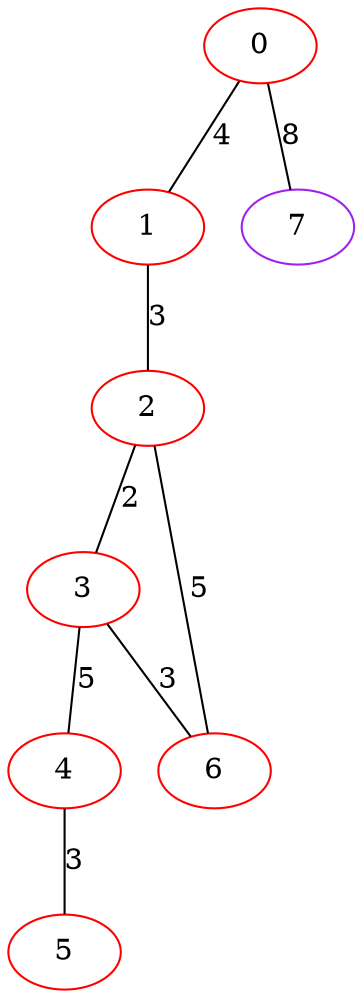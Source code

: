 graph "" {
0 [color=red, weight=1];
1 [color=red, weight=1];
2 [color=red, weight=1];
3 [color=red, weight=1];
4 [color=red, weight=1];
5 [color=red, weight=1];
6 [color=red, weight=1];
7 [color=purple, weight=4];
0 -- 1  [key=0, label=4];
0 -- 7  [key=0, label=8];
1 -- 2  [key=0, label=3];
2 -- 3  [key=0, label=2];
2 -- 6  [key=0, label=5];
3 -- 4  [key=0, label=5];
3 -- 6  [key=0, label=3];
4 -- 5  [key=0, label=3];
}
